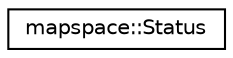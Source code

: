 digraph "Graphical Class Hierarchy"
{
 // LATEX_PDF_SIZE
  edge [fontname="Helvetica",fontsize="10",labelfontname="Helvetica",labelfontsize="10"];
  node [fontname="Helvetica",fontsize="10",shape=record];
  rankdir="LR";
  Node0 [label="mapspace::Status",height=0.2,width=0.4,color="black", fillcolor="white", style="filled",URL="$structmapspace_1_1Status.html",tooltip=" "];
}
